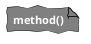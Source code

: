@startuml
skinparam handwritten true
skinparam monochrome true
skinparam Note {
    FontName Arial
    FontStyle bold
    FontSize 11
    FontColor white
    BackGroundColor gray
}
note as N1
    method()
end note
@enduml